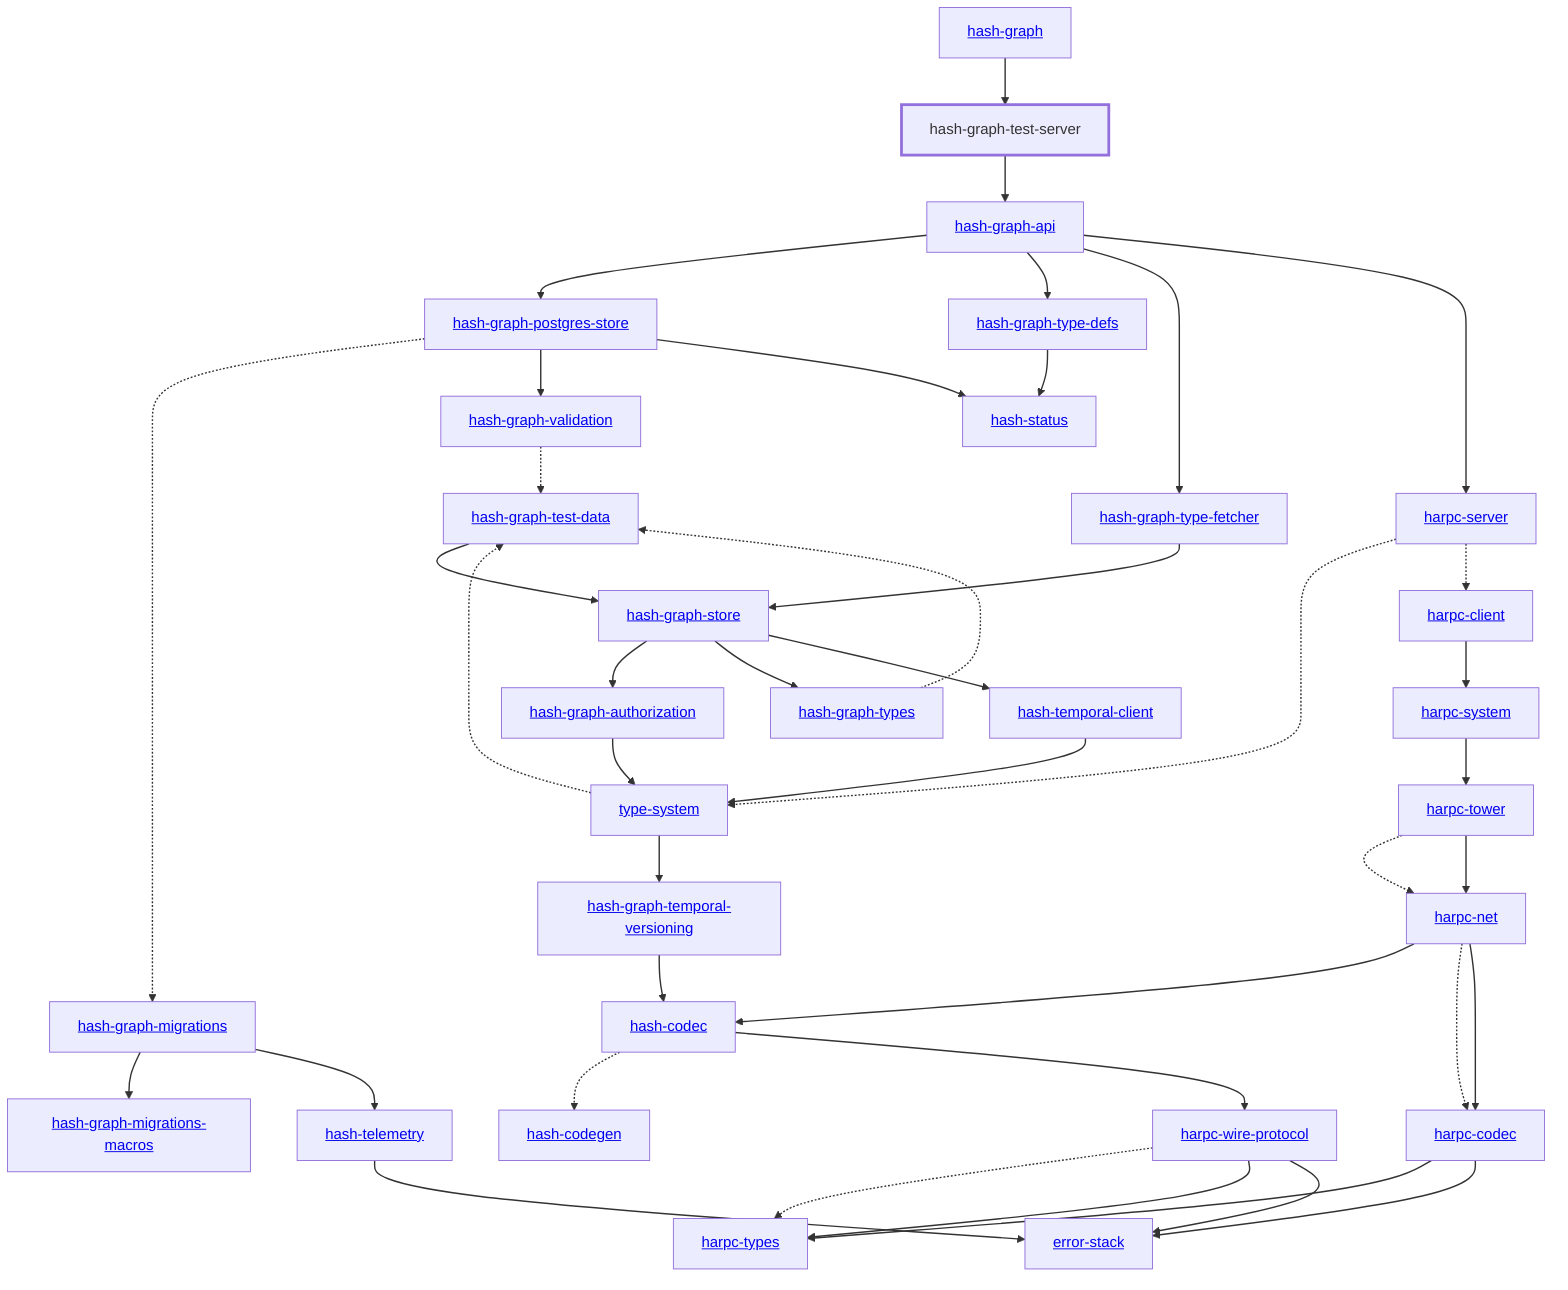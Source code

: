 graph TD
    linkStyle default stroke-width:1.5px
    classDef default stroke-width:1px
    classDef root stroke-width:3px
    classDef dev stroke-width:1px
    classDef build stroke-width:1px
    %% Legend
    %% --> : Normal dependency
    %% -.-> : Dev dependency
    %% ---> : Build dependency
    0[<a href="../hash_graph/index.html">hash-graph</a>]
    1[<a href="../type_system/index.html">type-system</a>]
    2[<a href="../hash_codec/index.html">hash-codec</a>]
    3[<a href="../hash_codegen/index.html">hash-codegen</a>]
    4[<a href="../hash_graph_api/index.html">hash-graph-api</a>]
    5[<a href="../hash_graph_authorization/index.html">hash-graph-authorization</a>]
    6[<a href="../hash_graph_migrations/index.html">hash-graph-migrations</a>]
    7[<a href="../hash_graph_migrations_macros/index.html">hash-graph-migrations-macros</a>]
    8[<a href="../hash_graph_postgres_store/index.html">hash-graph-postgres-store</a>]
    9[<a href="../hash_graph_store/index.html">hash-graph-store</a>]
    10[<a href="../hash_graph_temporal_versioning/index.html">hash-graph-temporal-versioning</a>]
    11[hash-graph-test-server]
    class 11 root
    12[<a href="../hash_graph_type_defs/index.html">hash-graph-type-defs</a>]
    13[<a href="../hash_graph_type_fetcher/index.html">hash-graph-type-fetcher</a>]
    14[<a href="../hash_graph_types/index.html">hash-graph-types</a>]
    15[<a href="../hash_graph_validation/index.html">hash-graph-validation</a>]
    16[<a href="../harpc_client/index.html">harpc-client</a>]
    17[<a href="../harpc_codec/index.html">harpc-codec</a>]
    18[<a href="../harpc_net/index.html">harpc-net</a>]
    19[<a href="../harpc_server/index.html">harpc-server</a>]
    20[<a href="../harpc_system/index.html">harpc-system</a>]
    21[<a href="../harpc_tower/index.html">harpc-tower</a>]
    22[<a href="../harpc_types/index.html">harpc-types</a>]
    23[<a href="../harpc_wire_protocol/index.html">harpc-wire-protocol</a>]
    24[<a href="../hash_status/index.html">hash-status</a>]
    25[<a href="../hash_telemetry/index.html">hash-telemetry</a>]
    26[<a href="../hash_temporal_client/index.html">hash-temporal-client</a>]
    27[<a href="../error_stack/index.html">error-stack</a>]
    28[<a href="../hash_graph_test_data/index.html">hash-graph-test-data</a>]
    0 --> 11
    1 --> 10
    1 -.-> 28
    2 -.-> 3
    2 --> 23
    4 --> 8
    4 --> 12
    4 --> 13
    4 --> 19
    5 --> 1
    6 --> 7
    6 --> 25
    8 -.-> 6
    8 --> 15
    8 --> 24
    9 --> 5
    9 --> 14
    9 --> 26
    10 --> 2
    11 --> 4
    12 --> 24
    13 --> 9
    14 -.-> 28
    15 -.-> 28
    16 --> 20
    17 --> 22
    17 --> 27
    18 --> 2
    18 -.-> 17
    18 --> 17
    19 -.-> 1
    19 -.-> 16
    20 --> 21
    21 -.-> 18
    21 --> 18
    23 -.-> 22
    23 --> 22
    23 --> 27
    25 --> 27
    26 --> 1
    28 --> 9